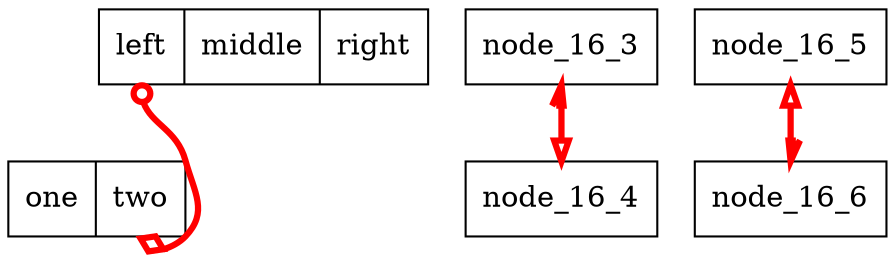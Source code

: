 strict digraph graph_16
{
	node
	[
		shape = "record",
	];

	edge
	[
		color = "red"
		penwidth = 3,
	];

	node_16_1
	[
		label = "<p11> left|<p12> middle|<p13> right"
	]

	node_16_2
	[
		label = "<p21> one|<p22> two"
	]

	node_16_1:p11 -> node_16_2:p22:s
	[
		arrowtail = "odot",
		arrowhead = "odiamond";
		dir       = both;
	];

	subgraph subgraph_16_1
	{
		node_16_3 -> { node_16_4 }
		[
			arrowtail = "halfopen"
			arrowhead = "empty",
			dir       = "both",
		]

		node_16_5 -> { node_16_6 }
		[
			arrowtail = "empty"
			arrowhead = "halfopen",
			dir       = "both",
		]
	}
}
